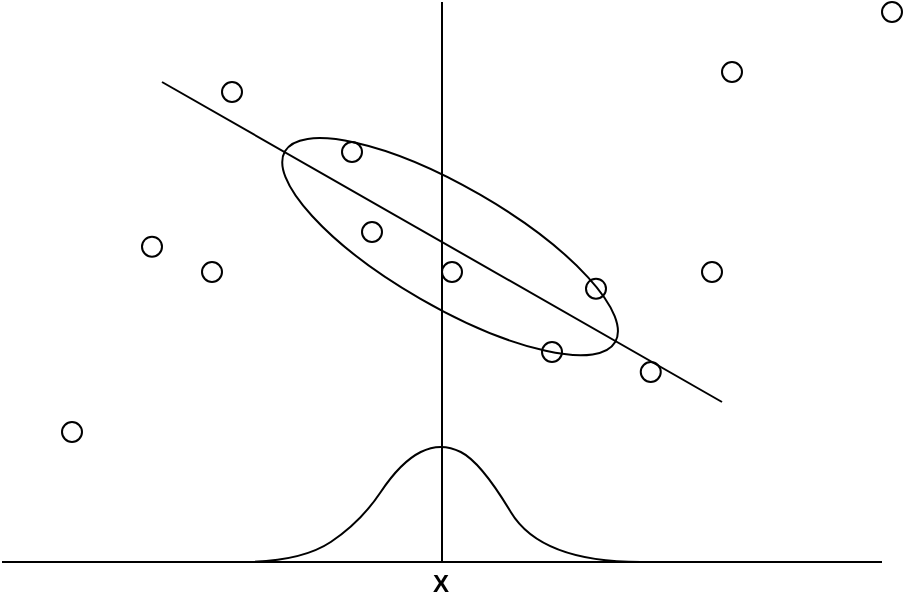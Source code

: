 <mxfile version="20.8.11" type="google"><diagram name="Page-1" id="54aVgPOiJFoGlPRsLQ6c"><mxGraphModel grid="1" page="1" gridSize="10" guides="1" tooltips="1" connect="1" arrows="1" fold="1" pageScale="1" pageWidth="850" pageHeight="1100" math="0" shadow="0"><root><mxCell id="0"/><mxCell id="1" parent="0"/><mxCell id="bNM-9u_EEdTV9kMb1qsV-1" value="" style="endArrow=none;html=1;rounded=0;" edge="1" parent="1"><mxGeometry width="50" height="50" relative="1" as="geometry"><mxPoint x="80" y="400" as="sourcePoint"/><mxPoint x="520" y="400" as="targetPoint"/></mxGeometry></mxCell><mxCell id="bNM-9u_EEdTV9kMb1qsV-2" value="" style="endArrow=none;html=1;rounded=0;" edge="1" parent="1"><mxGeometry width="50" height="50" relative="1" as="geometry"><mxPoint x="300" y="400" as="sourcePoint"/><mxPoint x="300" y="120" as="targetPoint"/></mxGeometry></mxCell><mxCell id="bNM-9u_EEdTV9kMb1qsV-3" value="" style="endArrow=none;html=1;rounded=0;" edge="1" parent="1"><mxGeometry width="50" height="50" relative="1" as="geometry"><mxPoint x="160" y="160" as="sourcePoint"/><mxPoint x="440" y="320" as="targetPoint"/></mxGeometry></mxCell><mxCell id="bNM-9u_EEdTV9kMb1qsV-4" value="" style="ellipse;whiteSpace=wrap;html=1;aspect=fixed;" vertex="1" parent="1"><mxGeometry x="250" y="190" width="10" height="10" as="geometry"/></mxCell><mxCell id="bNM-9u_EEdTV9kMb1qsV-5" value="" style="ellipse;whiteSpace=wrap;html=1;aspect=fixed;" vertex="1" parent="1"><mxGeometry x="260" y="230" width="10" height="10" as="geometry"/></mxCell><mxCell id="bNM-9u_EEdTV9kMb1qsV-6" value="" style="ellipse;whiteSpace=wrap;html=1;aspect=fixed;" vertex="1" parent="1"><mxGeometry x="300" y="250" width="10" height="10" as="geometry"/></mxCell><mxCell id="bNM-9u_EEdTV9kMb1qsV-9" value="" style="ellipse;whiteSpace=wrap;html=1;rotation=30;fillColor=none;" vertex="1" parent="1"><mxGeometry x="208.71" y="212.33" width="190.67" height="60" as="geometry"/></mxCell><mxCell id="bNM-9u_EEdTV9kMb1qsV-10" value="" style="curved=1;endArrow=none;html=1;rounded=0;endFill=0;" edge="1" parent="1"><mxGeometry width="50" height="50" relative="1" as="geometry"><mxPoint x="199.38" y="400" as="sourcePoint"/><mxPoint x="399.38" y="400" as="targetPoint"/><Array as="points"><mxPoint x="229.38" y="400"/><mxPoint x="259.38" y="380"/><mxPoint x="279.38" y="350"/><mxPoint x="299.38" y="340"/><mxPoint x="319.38" y="350"/><mxPoint x="349.38" y="400"/></Array></mxGeometry></mxCell><mxCell id="bNM-9u_EEdTV9kMb1qsV-12" value="" style="ellipse;whiteSpace=wrap;html=1;aspect=fixed;fillColor=none;" vertex="1" parent="1"><mxGeometry x="399.38" y="300" width="10" height="10" as="geometry"/></mxCell><mxCell id="bNM-9u_EEdTV9kMb1qsV-13" value="" style="ellipse;whiteSpace=wrap;html=1;aspect=fixed;fillColor=none;" vertex="1" parent="1"><mxGeometry x="372" y="258.33" width="10" height="10" as="geometry"/></mxCell><mxCell id="bNM-9u_EEdTV9kMb1qsV-15" value="" style="ellipse;whiteSpace=wrap;html=1;aspect=fixed;fillColor=none;" vertex="1" parent="1"><mxGeometry x="350" y="290" width="10" height="10" as="geometry"/></mxCell><mxCell id="bNM-9u_EEdTV9kMb1qsV-16" value="" style="ellipse;whiteSpace=wrap;html=1;aspect=fixed;fillColor=none;" vertex="1" parent="1"><mxGeometry x="430" y="250" width="10" height="10" as="geometry"/></mxCell><mxCell id="bNM-9u_EEdTV9kMb1qsV-17" value="" style="ellipse;whiteSpace=wrap;html=1;aspect=fixed;fillColor=none;" vertex="1" parent="1"><mxGeometry x="440" y="150.0" width="10" height="10" as="geometry"/></mxCell><mxCell id="bNM-9u_EEdTV9kMb1qsV-18" value="" style="ellipse;whiteSpace=wrap;html=1;aspect=fixed;fillColor=none;" vertex="1" parent="1"><mxGeometry x="520" y="120.0" width="10" height="10" as="geometry"/></mxCell><mxCell id="bNM-9u_EEdTV9kMb1qsV-19" value="" style="ellipse;whiteSpace=wrap;html=1;aspect=fixed;fillColor=none;" vertex="1" parent="1"><mxGeometry x="190" y="160.0" width="10" height="10" as="geometry"/></mxCell><mxCell id="bNM-9u_EEdTV9kMb1qsV-20" value="" style="ellipse;whiteSpace=wrap;html=1;aspect=fixed;fillColor=none;" vertex="1" parent="1"><mxGeometry x="180" y="250" width="10" height="10" as="geometry"/></mxCell><mxCell id="bNM-9u_EEdTV9kMb1qsV-21" value="" style="ellipse;whiteSpace=wrap;html=1;aspect=fixed;fillColor=none;" vertex="1" parent="1"><mxGeometry x="150" y="237.33" width="10" height="10" as="geometry"/></mxCell><mxCell id="bNM-9u_EEdTV9kMb1qsV-22" value="" style="ellipse;whiteSpace=wrap;html=1;aspect=fixed;fillColor=none;" vertex="1" parent="1"><mxGeometry x="110" y="330" width="10" height="10" as="geometry"/></mxCell><mxCell id="bNM-9u_EEdTV9kMb1qsV-23" value="&lt;b&gt;X&lt;/b&gt;" style="text;html=1;align=center;verticalAlign=middle;resizable=0;points=[];autosize=1;strokeColor=none;fillColor=none;" vertex="1" parent="1"><mxGeometry x="284.05" y="396" width="30" height="30" as="geometry"/></mxCell></root></mxGraphModel></diagram></mxfile>